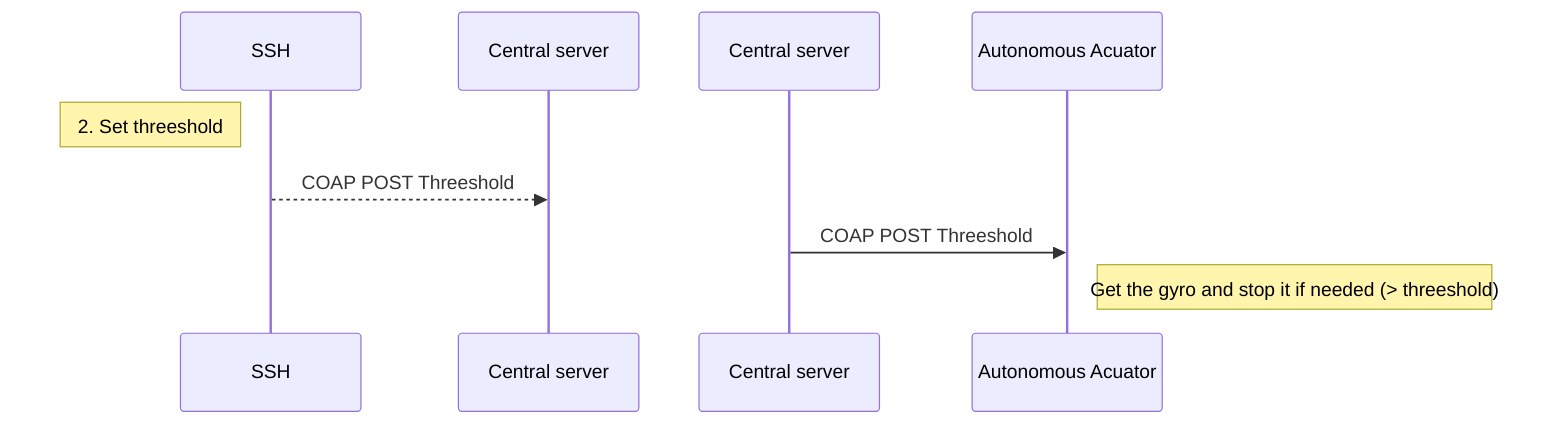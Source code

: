 sequenceDiagram
    Note left of SSH: 2. Set threeshold
    SSH -->> Central server: COAP POST Threeshold
    Central  server ->> Autonomous Acuator: COAP POST Threeshold
    Note right of Autonomous Acuator: Get the gyro and stop it if needed (> threeshold)